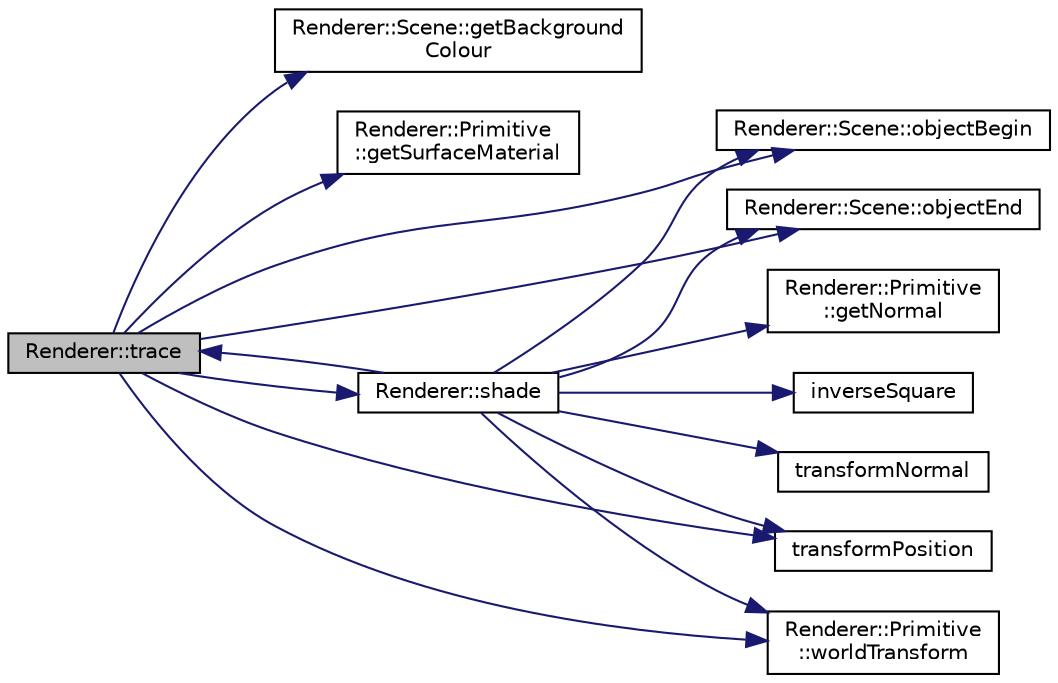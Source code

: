 digraph "Renderer::trace"
{
  edge [fontname="Helvetica",fontsize="10",labelfontname="Helvetica",labelfontsize="10"];
  node [fontname="Helvetica",fontsize="10",shape=record];
  rankdir="LR";
  Node1 [label="Renderer::trace",height=0.2,width=0.4,color="black", fillcolor="grey75", style="filled", fontcolor="black"];
  Node1 -> Node2 [color="midnightblue",fontsize="10",style="solid",fontname="Helvetica"];
  Node2 [label="Renderer::Scene::getBackground\lColour",height=0.2,width=0.4,color="black", fillcolor="white", style="filled",URL="$class_renderer_1_1_scene.html#afed66d5469d6bf5c15a8a1c72051a45a",tooltip="getBackgroundColour "];
  Node1 -> Node3 [color="midnightblue",fontsize="10",style="solid",fontname="Helvetica"];
  Node3 [label="Renderer::Primitive\l::getSurfaceMaterial",height=0.2,width=0.4,color="black", fillcolor="white", style="filled",URL="$class_renderer_1_1_primitive.html#aa303dc1042f7305a3895049d5f1a51e2",tooltip="getSurfaceMaterial "];
  Node1 -> Node4 [color="midnightblue",fontsize="10",style="solid",fontname="Helvetica"];
  Node4 [label="Renderer::Scene::objectBegin",height=0.2,width=0.4,color="black", fillcolor="white", style="filled",URL="$class_renderer_1_1_scene.html#ac71ec50dfcae221f69e83ac1717b865d",tooltip="objectBegin allows iteration over private objects without making the containers themselves public ..."];
  Node1 -> Node5 [color="midnightblue",fontsize="10",style="solid",fontname="Helvetica"];
  Node5 [label="Renderer::Scene::objectEnd",height=0.2,width=0.4,color="black", fillcolor="white", style="filled",URL="$class_renderer_1_1_scene.html#af5f44baafb6e49510712579c4aca0ca7",tooltip="objectEnd allows iteration over private objects without making the containers themselves public ..."];
  Node1 -> Node6 [color="midnightblue",fontsize="10",style="solid",fontname="Helvetica"];
  Node6 [label="Renderer::shade",height=0.2,width=0.4,color="black", fillcolor="white", style="filled",URL="$namespace_renderer.html#a5889ab8316b510a8dc208452fc14a76c",tooltip="shade checks if the last ray intersection is shaded by another object or has a clear path to a light ..."];
  Node6 -> Node7 [color="midnightblue",fontsize="10",style="solid",fontname="Helvetica"];
  Node7 [label="Renderer::Primitive\l::getNormal",height=0.2,width=0.4,color="black", fillcolor="white", style="filled",URL="$class_renderer_1_1_primitive.html#ade88d0252e3c0bd1f1ee81df35afca0a",tooltip="getNormal calculates the surface normal a certain point "];
  Node6 -> Node8 [color="midnightblue",fontsize="10",style="solid",fontname="Helvetica"];
  Node8 [label="inverseSquare",height=0.2,width=0.4,color="black", fillcolor="white", style="filled",URL="$tracemath_8h.html#a8156363d0dd5b6af9a73ca4bbcea0939"];
  Node6 -> Node4 [color="midnightblue",fontsize="10",style="solid",fontname="Helvetica"];
  Node6 -> Node5 [color="midnightblue",fontsize="10",style="solid",fontname="Helvetica"];
  Node6 -> Node1 [color="midnightblue",fontsize="10",style="solid",fontname="Helvetica"];
  Node6 -> Node9 [color="midnightblue",fontsize="10",style="solid",fontname="Helvetica"];
  Node9 [label="transformNormal",height=0.2,width=0.4,color="black", fillcolor="white", style="filled",URL="$tracemath_8cpp.html#a6400b711aeed0a6ff4cd2d8006c4cea8",tooltip="transformNormal "];
  Node6 -> Node10 [color="midnightblue",fontsize="10",style="solid",fontname="Helvetica"];
  Node10 [label="transformPosition",height=0.2,width=0.4,color="black", fillcolor="white", style="filled",URL="$tracemath_8cpp.html#a70d4019cedd59fd08c763a06b47b2d45",tooltip="transformPosition transforms a point vector by a transform matrix "];
  Node6 -> Node11 [color="midnightblue",fontsize="10",style="solid",fontname="Helvetica"];
  Node11 [label="Renderer::Primitive\l::worldTransform",height=0.2,width=0.4,color="black", fillcolor="white", style="filled",URL="$class_renderer_1_1_primitive.html#a9a55765d6ba313e07482cd650700bd00",tooltip="worldTransform "];
  Node1 -> Node10 [color="midnightblue",fontsize="10",style="solid",fontname="Helvetica"];
  Node1 -> Node11 [color="midnightblue",fontsize="10",style="solid",fontname="Helvetica"];
}
